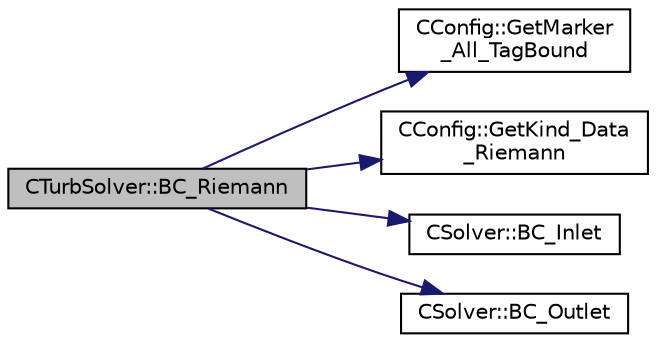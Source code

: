 digraph "CTurbSolver::BC_Riemann"
{
  edge [fontname="Helvetica",fontsize="10",labelfontname="Helvetica",labelfontsize="10"];
  node [fontname="Helvetica",fontsize="10",shape=record];
  rankdir="LR";
  Node81 [label="CTurbSolver::BC_Riemann",height=0.2,width=0.4,color="black", fillcolor="grey75", style="filled", fontcolor="black"];
  Node81 -> Node82 [color="midnightblue",fontsize="10",style="solid",fontname="Helvetica"];
  Node82 [label="CConfig::GetMarker\l_All_TagBound",height=0.2,width=0.4,color="black", fillcolor="white", style="filled",URL="$class_c_config.html#a967e969a3beb24bb6e57d7036af003be",tooltip="Get the index of the surface defined in the geometry file. "];
  Node81 -> Node83 [color="midnightblue",fontsize="10",style="solid",fontname="Helvetica"];
  Node83 [label="CConfig::GetKind_Data\l_Riemann",height=0.2,width=0.4,color="black", fillcolor="white", style="filled",URL="$class_c_config.html#a2da60a55b89307f3a0cc98aad0d84581",tooltip="Get Kind Data of Riemann boundary. "];
  Node81 -> Node84 [color="midnightblue",fontsize="10",style="solid",fontname="Helvetica"];
  Node84 [label="CSolver::BC_Inlet",height=0.2,width=0.4,color="black", fillcolor="white", style="filled",URL="$class_c_solver.html#a18719dfb30ebb2035e0cb7510a33baf9",tooltip="A virtual member. "];
  Node81 -> Node85 [color="midnightblue",fontsize="10",style="solid",fontname="Helvetica"];
  Node85 [label="CSolver::BC_Outlet",height=0.2,width=0.4,color="black", fillcolor="white", style="filled",URL="$class_c_solver.html#af7104d67424dc739db4f89207cf2229d",tooltip="A virtual member. "];
}
